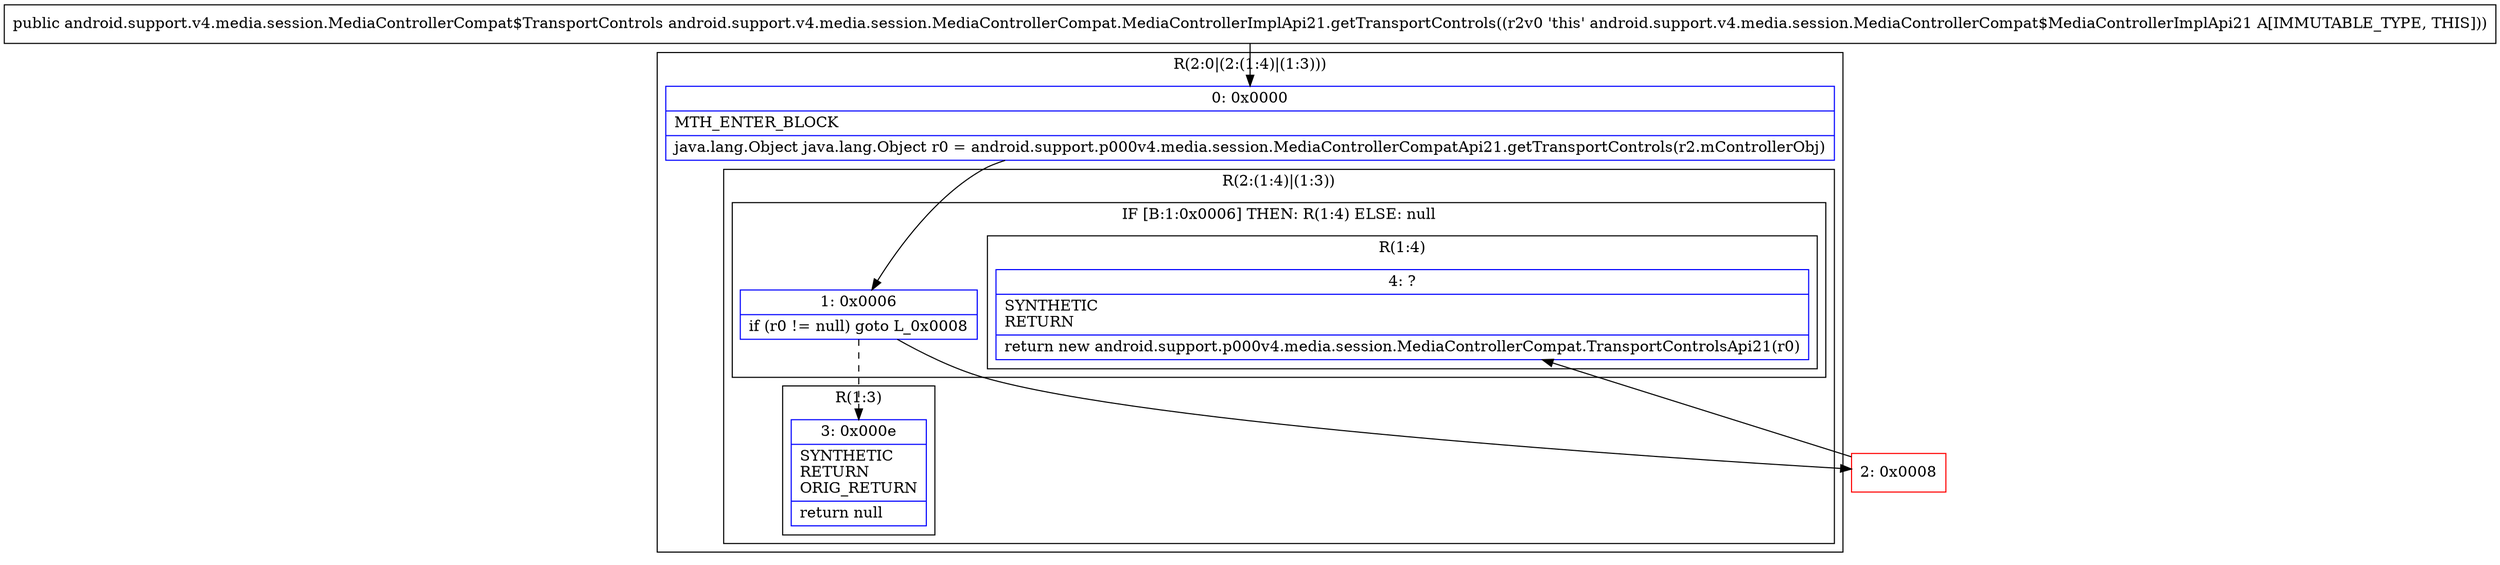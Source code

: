 digraph "CFG forandroid.support.v4.media.session.MediaControllerCompat.MediaControllerImplApi21.getTransportControls()Landroid\/support\/v4\/media\/session\/MediaControllerCompat$TransportControls;" {
subgraph cluster_Region_939788396 {
label = "R(2:0|(2:(1:4)|(1:3)))";
node [shape=record,color=blue];
Node_0 [shape=record,label="{0\:\ 0x0000|MTH_ENTER_BLOCK\l|java.lang.Object java.lang.Object r0 = android.support.p000v4.media.session.MediaControllerCompatApi21.getTransportControls(r2.mControllerObj)\l}"];
subgraph cluster_Region_1449719417 {
label = "R(2:(1:4)|(1:3))";
node [shape=record,color=blue];
subgraph cluster_IfRegion_2014113903 {
label = "IF [B:1:0x0006] THEN: R(1:4) ELSE: null";
node [shape=record,color=blue];
Node_1 [shape=record,label="{1\:\ 0x0006|if (r0 != null) goto L_0x0008\l}"];
subgraph cluster_Region_1551333666 {
label = "R(1:4)";
node [shape=record,color=blue];
Node_4 [shape=record,label="{4\:\ ?|SYNTHETIC\lRETURN\l|return new android.support.p000v4.media.session.MediaControllerCompat.TransportControlsApi21(r0)\l}"];
}
}
subgraph cluster_Region_254673274 {
label = "R(1:3)";
node [shape=record,color=blue];
Node_3 [shape=record,label="{3\:\ 0x000e|SYNTHETIC\lRETURN\lORIG_RETURN\l|return null\l}"];
}
}
}
Node_2 [shape=record,color=red,label="{2\:\ 0x0008}"];
MethodNode[shape=record,label="{public android.support.v4.media.session.MediaControllerCompat$TransportControls android.support.v4.media.session.MediaControllerCompat.MediaControllerImplApi21.getTransportControls((r2v0 'this' android.support.v4.media.session.MediaControllerCompat$MediaControllerImplApi21 A[IMMUTABLE_TYPE, THIS])) }"];
MethodNode -> Node_0;
Node_0 -> Node_1;
Node_1 -> Node_2;
Node_1 -> Node_3[style=dashed];
Node_2 -> Node_4;
}

